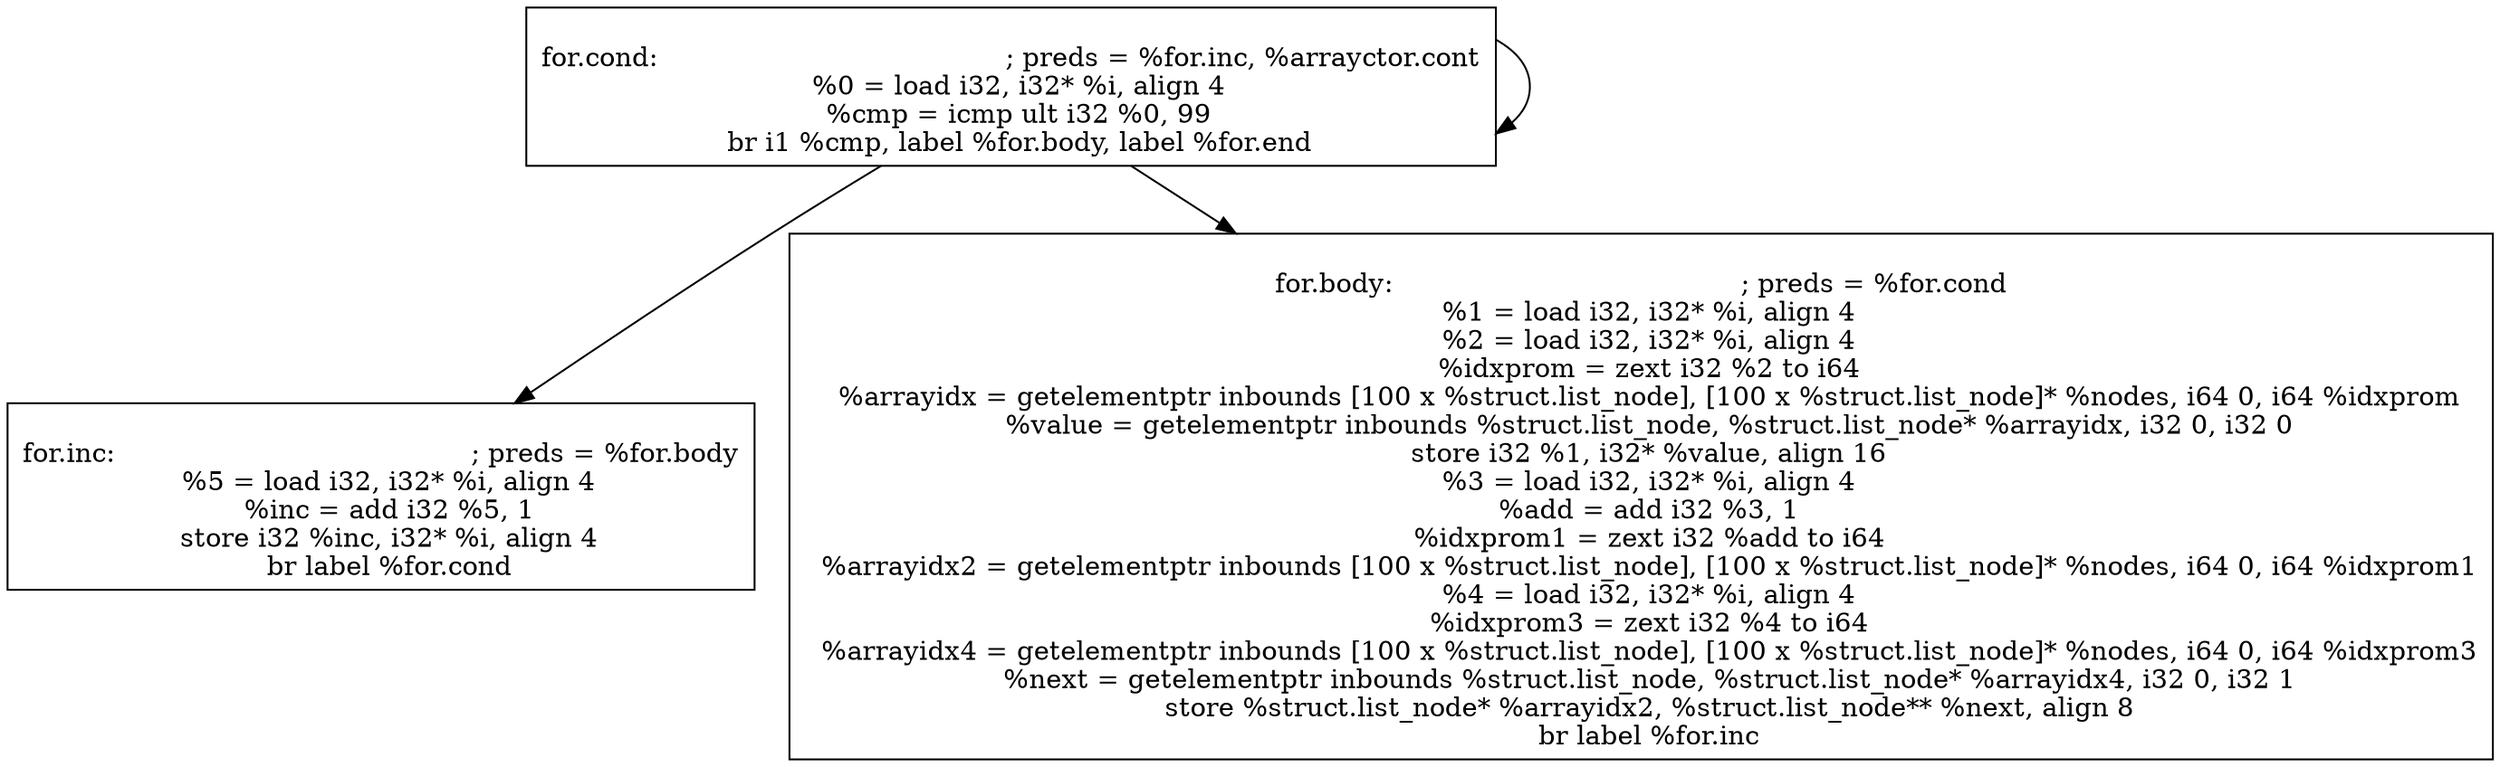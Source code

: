 
digraph G {


node72 [label="
for.inc:                                          ; preds = %for.body
  %5 = load i32, i32* %i, align 4
  %inc = add i32 %5, 1
  store i32 %inc, i32* %i, align 4
  br label %for.cond
",shape=rectangle ]
node70 [label="
for.body:                                         ; preds = %for.cond
  %1 = load i32, i32* %i, align 4
  %2 = load i32, i32* %i, align 4
  %idxprom = zext i32 %2 to i64
  %arrayidx = getelementptr inbounds [100 x %struct.list_node], [100 x %struct.list_node]* %nodes, i64 0, i64 %idxprom
  %value = getelementptr inbounds %struct.list_node, %struct.list_node* %arrayidx, i32 0, i32 0
  store i32 %1, i32* %value, align 16
  %3 = load i32, i32* %i, align 4
  %add = add i32 %3, 1
  %idxprom1 = zext i32 %add to i64
  %arrayidx2 = getelementptr inbounds [100 x %struct.list_node], [100 x %struct.list_node]* %nodes, i64 0, i64 %idxprom1
  %4 = load i32, i32* %i, align 4
  %idxprom3 = zext i32 %4 to i64
  %arrayidx4 = getelementptr inbounds [100 x %struct.list_node], [100 x %struct.list_node]* %nodes, i64 0, i64 %idxprom3
  %next = getelementptr inbounds %struct.list_node, %struct.list_node* %arrayidx4, i32 0, i32 1
  store %struct.list_node* %arrayidx2, %struct.list_node** %next, align 8
  br label %for.inc
",shape=rectangle ]
node71 [label="
for.cond:                                         ; preds = %for.inc, %arrayctor.cont
  %0 = load i32, i32* %i, align 4
  %cmp = icmp ult i32 %0, 99
  br i1 %cmp, label %for.body, label %for.end
",shape=rectangle ]

node71->node72 [ ]
node71->node70 [ ]
node71->node71 [ ]


}
